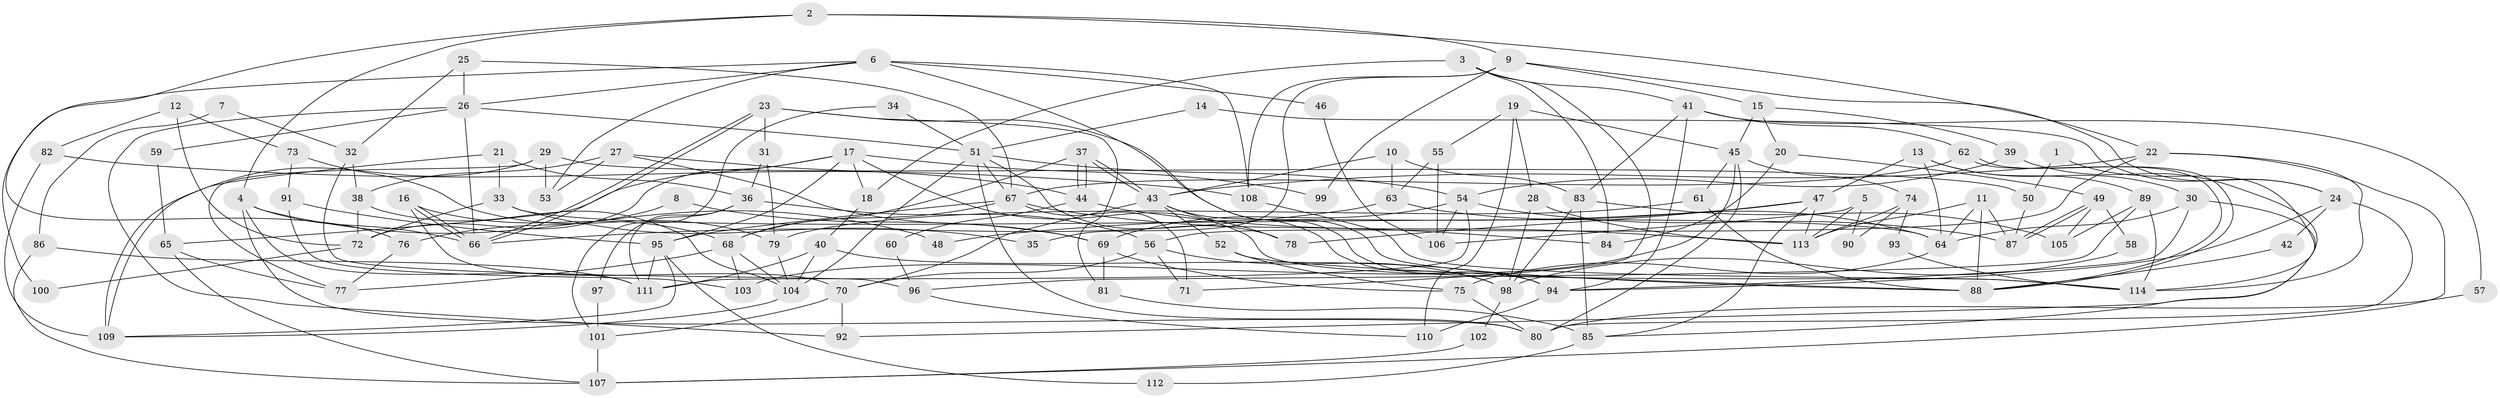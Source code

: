 // coarse degree distribution, {2: 0.13924050632911392, 8: 0.0759493670886076, 4: 0.17721518987341772, 5: 0.189873417721519, 6: 0.0759493670886076, 3: 0.21518987341772153, 7: 0.05063291139240506, 9: 0.0379746835443038, 10: 0.012658227848101266, 12: 0.012658227848101266, 11: 0.012658227848101266}
// Generated by graph-tools (version 1.1) at 2025/24/03/03/25 07:24:03]
// undirected, 114 vertices, 228 edges
graph export_dot {
graph [start="1"]
  node [color=gray90,style=filled];
  1;
  2;
  3;
  4;
  5;
  6;
  7;
  8;
  9;
  10;
  11;
  12;
  13;
  14;
  15;
  16;
  17;
  18;
  19;
  20;
  21;
  22;
  23;
  24;
  25;
  26;
  27;
  28;
  29;
  30;
  31;
  32;
  33;
  34;
  35;
  36;
  37;
  38;
  39;
  40;
  41;
  42;
  43;
  44;
  45;
  46;
  47;
  48;
  49;
  50;
  51;
  52;
  53;
  54;
  55;
  56;
  57;
  58;
  59;
  60;
  61;
  62;
  63;
  64;
  65;
  66;
  67;
  68;
  69;
  70;
  71;
  72;
  73;
  74;
  75;
  76;
  77;
  78;
  79;
  80;
  81;
  82;
  83;
  84;
  85;
  86;
  87;
  88;
  89;
  90;
  91;
  92;
  93;
  94;
  95;
  96;
  97;
  98;
  99;
  100;
  101;
  102;
  103;
  104;
  105;
  106;
  107;
  108;
  109;
  110;
  111;
  112;
  113;
  114;
  1 -- 50;
  1 -- 114;
  2 -- 4;
  2 -- 22;
  2 -- 9;
  2 -- 76;
  3 -- 18;
  3 -- 41;
  3 -- 71;
  3 -- 84;
  4 -- 66;
  4 -- 80;
  4 -- 48;
  4 -- 111;
  5 -- 113;
  5 -- 106;
  5 -- 90;
  6 -- 94;
  6 -- 26;
  6 -- 46;
  6 -- 53;
  6 -- 100;
  6 -- 108;
  7 -- 32;
  7 -- 86;
  8 -- 69;
  8 -- 76;
  9 -- 108;
  9 -- 15;
  9 -- 24;
  9 -- 35;
  9 -- 99;
  10 -- 43;
  10 -- 63;
  10 -- 83;
  11 -- 64;
  11 -- 87;
  11 -- 88;
  11 -- 113;
  12 -- 82;
  12 -- 72;
  12 -- 73;
  13 -- 64;
  13 -- 89;
  13 -- 30;
  13 -- 47;
  14 -- 24;
  14 -- 51;
  15 -- 45;
  15 -- 20;
  15 -- 39;
  16 -- 66;
  16 -- 66;
  16 -- 70;
  16 -- 68;
  17 -- 114;
  17 -- 95;
  17 -- 18;
  17 -- 65;
  17 -- 72;
  17 -- 99;
  18 -- 40;
  19 -- 45;
  19 -- 28;
  19 -- 55;
  19 -- 110;
  20 -- 84;
  20 -- 49;
  21 -- 109;
  21 -- 33;
  21 -- 36;
  22 -- 43;
  22 -- 56;
  22 -- 107;
  22 -- 114;
  23 -- 88;
  23 -- 66;
  23 -- 66;
  23 -- 31;
  23 -- 81;
  24 -- 80;
  24 -- 42;
  24 -- 94;
  25 -- 67;
  25 -- 26;
  25 -- 32;
  26 -- 66;
  26 -- 51;
  26 -- 59;
  26 -- 92;
  27 -- 44;
  27 -- 69;
  27 -- 38;
  27 -- 53;
  28 -- 113;
  28 -- 98;
  29 -- 53;
  29 -- 109;
  29 -- 50;
  29 -- 77;
  30 -- 85;
  30 -- 64;
  30 -- 94;
  31 -- 36;
  31 -- 79;
  32 -- 38;
  32 -- 96;
  33 -- 72;
  33 -- 64;
  33 -- 35;
  34 -- 51;
  34 -- 101;
  36 -- 111;
  36 -- 56;
  36 -- 97;
  37 -- 43;
  37 -- 43;
  37 -- 44;
  37 -- 44;
  37 -- 68;
  38 -- 104;
  38 -- 72;
  39 -- 54;
  39 -- 92;
  40 -- 104;
  40 -- 94;
  40 -- 111;
  41 -- 62;
  41 -- 94;
  41 -- 57;
  41 -- 83;
  42 -- 88;
  43 -- 98;
  43 -- 52;
  43 -- 70;
  43 -- 78;
  44 -- 113;
  44 -- 60;
  45 -- 61;
  45 -- 80;
  45 -- 74;
  45 -- 103;
  46 -- 106;
  47 -- 78;
  47 -- 48;
  47 -- 85;
  47 -- 113;
  49 -- 87;
  49 -- 87;
  49 -- 58;
  49 -- 105;
  50 -- 87;
  51 -- 67;
  51 -- 104;
  51 -- 54;
  51 -- 78;
  51 -- 80;
  52 -- 88;
  52 -- 75;
  54 -- 111;
  54 -- 69;
  54 -- 87;
  54 -- 106;
  55 -- 63;
  55 -- 106;
  56 -- 70;
  56 -- 71;
  56 -- 98;
  57 -- 80;
  58 -- 98;
  59 -- 65;
  60 -- 96;
  61 -- 79;
  61 -- 88;
  62 -- 88;
  62 -- 88;
  62 -- 67;
  63 -- 64;
  63 -- 66;
  64 -- 75;
  65 -- 77;
  65 -- 107;
  67 -- 71;
  67 -- 68;
  67 -- 84;
  67 -- 95;
  68 -- 77;
  68 -- 103;
  68 -- 104;
  69 -- 81;
  69 -- 75;
  70 -- 92;
  70 -- 101;
  72 -- 100;
  73 -- 91;
  73 -- 79;
  74 -- 113;
  74 -- 90;
  74 -- 93;
  75 -- 80;
  76 -- 77;
  79 -- 104;
  81 -- 85;
  82 -- 109;
  82 -- 108;
  83 -- 85;
  83 -- 98;
  83 -- 105;
  85 -- 112;
  86 -- 107;
  86 -- 111;
  89 -- 105;
  89 -- 96;
  89 -- 114;
  91 -- 103;
  91 -- 95;
  93 -- 114;
  94 -- 110;
  95 -- 111;
  95 -- 109;
  95 -- 112;
  96 -- 110;
  97 -- 101;
  98 -- 102;
  101 -- 107;
  102 -- 107;
  104 -- 109;
  108 -- 114;
}
